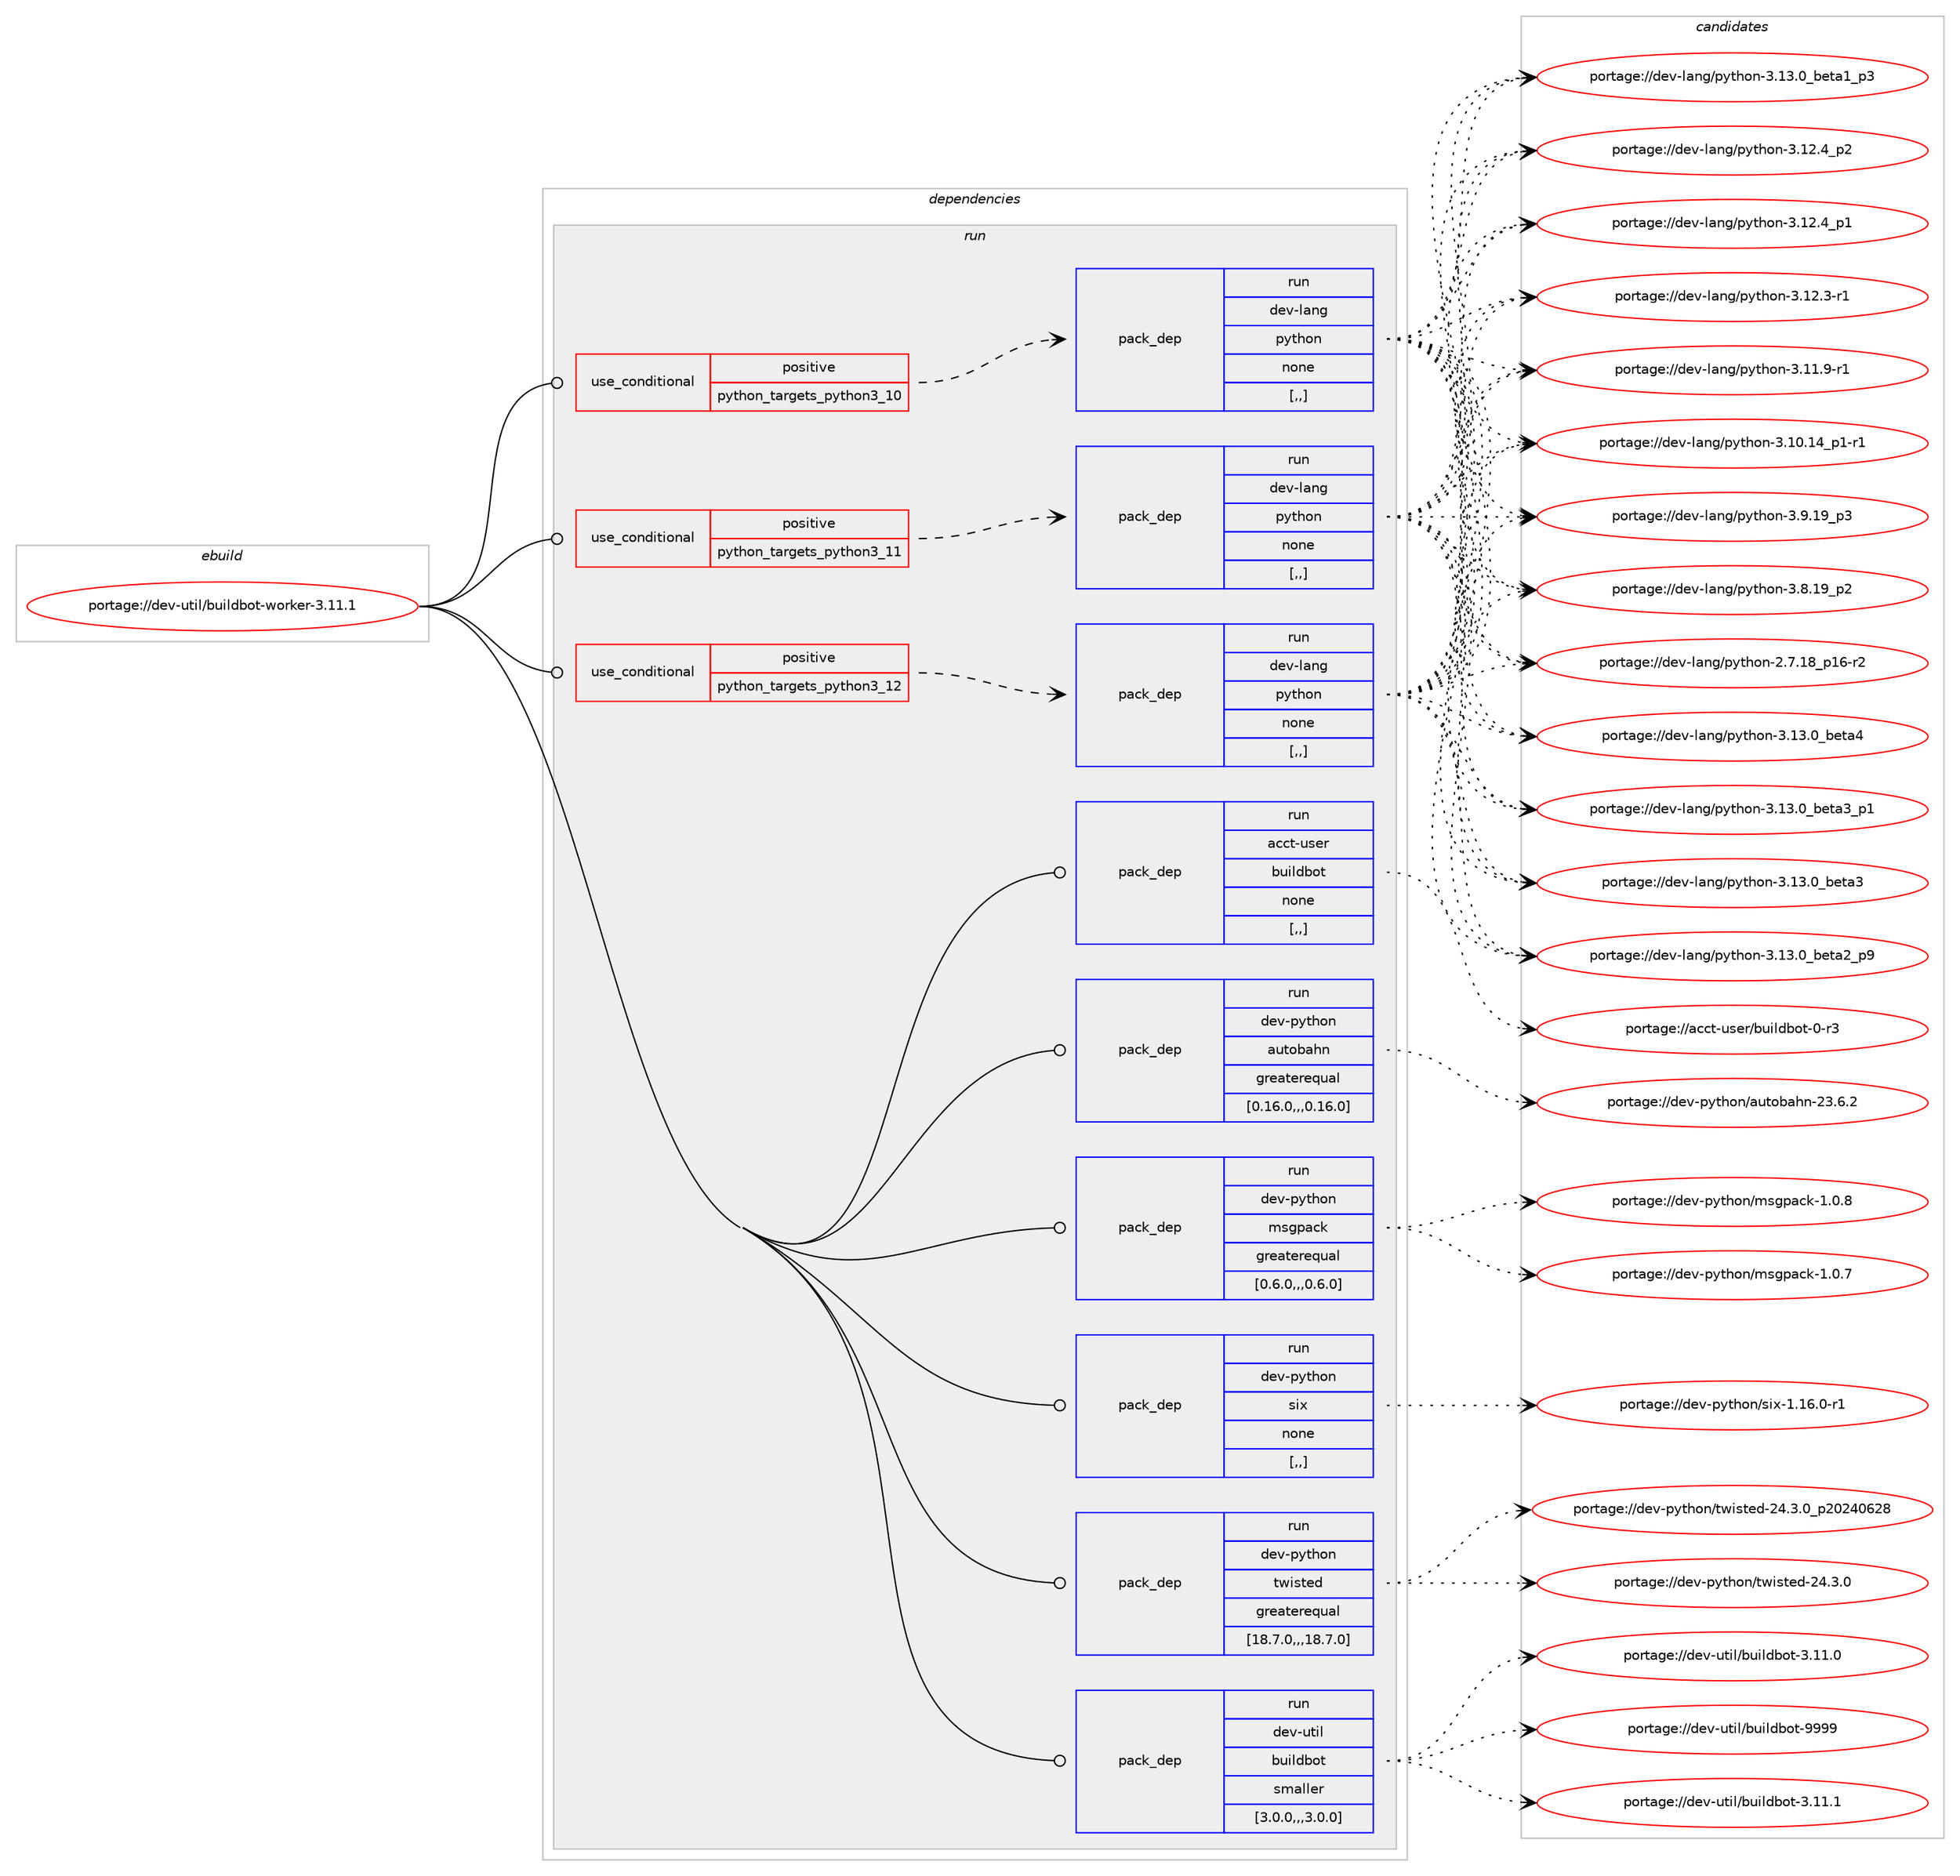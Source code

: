 digraph prolog {

# *************
# Graph options
# *************

newrank=true;
concentrate=true;
compound=true;
graph [rankdir=LR,fontname=Helvetica,fontsize=10,ranksep=1.5];#, ranksep=2.5, nodesep=0.2];
edge  [arrowhead=vee];
node  [fontname=Helvetica,fontsize=10];

# **********
# The ebuild
# **********

subgraph cluster_leftcol {
color=gray;
label=<<i>ebuild</i>>;
id [label="portage://dev-util/buildbot-worker-3.11.1", color=red, width=4, href="../dev-util/buildbot-worker-3.11.1.svg"];
}

# ****************
# The dependencies
# ****************

subgraph cluster_midcol {
color=gray;
label=<<i>dependencies</i>>;
subgraph cluster_compile {
fillcolor="#eeeeee";
style=filled;
label=<<i>compile</i>>;
}
subgraph cluster_compileandrun {
fillcolor="#eeeeee";
style=filled;
label=<<i>compile and run</i>>;
}
subgraph cluster_run {
fillcolor="#eeeeee";
style=filled;
label=<<i>run</i>>;
subgraph cond59336 {
dependency211034 [label=<<TABLE BORDER="0" CELLBORDER="1" CELLSPACING="0" CELLPADDING="4"><TR><TD ROWSPAN="3" CELLPADDING="10">use_conditional</TD></TR><TR><TD>positive</TD></TR><TR><TD>python_targets_python3_10</TD></TR></TABLE>>, shape=none, color=red];
subgraph pack150301 {
dependency211035 [label=<<TABLE BORDER="0" CELLBORDER="1" CELLSPACING="0" CELLPADDING="4" WIDTH="220"><TR><TD ROWSPAN="6" CELLPADDING="30">pack_dep</TD></TR><TR><TD WIDTH="110">run</TD></TR><TR><TD>dev-lang</TD></TR><TR><TD>python</TD></TR><TR><TD>none</TD></TR><TR><TD>[,,]</TD></TR></TABLE>>, shape=none, color=blue];
}
dependency211034:e -> dependency211035:w [weight=20,style="dashed",arrowhead="vee"];
}
id:e -> dependency211034:w [weight=20,style="solid",arrowhead="odot"];
subgraph cond59337 {
dependency211036 [label=<<TABLE BORDER="0" CELLBORDER="1" CELLSPACING="0" CELLPADDING="4"><TR><TD ROWSPAN="3" CELLPADDING="10">use_conditional</TD></TR><TR><TD>positive</TD></TR><TR><TD>python_targets_python3_11</TD></TR></TABLE>>, shape=none, color=red];
subgraph pack150302 {
dependency211037 [label=<<TABLE BORDER="0" CELLBORDER="1" CELLSPACING="0" CELLPADDING="4" WIDTH="220"><TR><TD ROWSPAN="6" CELLPADDING="30">pack_dep</TD></TR><TR><TD WIDTH="110">run</TD></TR><TR><TD>dev-lang</TD></TR><TR><TD>python</TD></TR><TR><TD>none</TD></TR><TR><TD>[,,]</TD></TR></TABLE>>, shape=none, color=blue];
}
dependency211036:e -> dependency211037:w [weight=20,style="dashed",arrowhead="vee"];
}
id:e -> dependency211036:w [weight=20,style="solid",arrowhead="odot"];
subgraph cond59338 {
dependency211038 [label=<<TABLE BORDER="0" CELLBORDER="1" CELLSPACING="0" CELLPADDING="4"><TR><TD ROWSPAN="3" CELLPADDING="10">use_conditional</TD></TR><TR><TD>positive</TD></TR><TR><TD>python_targets_python3_12</TD></TR></TABLE>>, shape=none, color=red];
subgraph pack150303 {
dependency211039 [label=<<TABLE BORDER="0" CELLBORDER="1" CELLSPACING="0" CELLPADDING="4" WIDTH="220"><TR><TD ROWSPAN="6" CELLPADDING="30">pack_dep</TD></TR><TR><TD WIDTH="110">run</TD></TR><TR><TD>dev-lang</TD></TR><TR><TD>python</TD></TR><TR><TD>none</TD></TR><TR><TD>[,,]</TD></TR></TABLE>>, shape=none, color=blue];
}
dependency211038:e -> dependency211039:w [weight=20,style="dashed",arrowhead="vee"];
}
id:e -> dependency211038:w [weight=20,style="solid",arrowhead="odot"];
subgraph pack150304 {
dependency211040 [label=<<TABLE BORDER="0" CELLBORDER="1" CELLSPACING="0" CELLPADDING="4" WIDTH="220"><TR><TD ROWSPAN="6" CELLPADDING="30">pack_dep</TD></TR><TR><TD WIDTH="110">run</TD></TR><TR><TD>acct-user</TD></TR><TR><TD>buildbot</TD></TR><TR><TD>none</TD></TR><TR><TD>[,,]</TD></TR></TABLE>>, shape=none, color=blue];
}
id:e -> dependency211040:w [weight=20,style="solid",arrowhead="odot"];
subgraph pack150305 {
dependency211041 [label=<<TABLE BORDER="0" CELLBORDER="1" CELLSPACING="0" CELLPADDING="4" WIDTH="220"><TR><TD ROWSPAN="6" CELLPADDING="30">pack_dep</TD></TR><TR><TD WIDTH="110">run</TD></TR><TR><TD>dev-python</TD></TR><TR><TD>autobahn</TD></TR><TR><TD>greaterequal</TD></TR><TR><TD>[0.16.0,,,0.16.0]</TD></TR></TABLE>>, shape=none, color=blue];
}
id:e -> dependency211041:w [weight=20,style="solid",arrowhead="odot"];
subgraph pack150306 {
dependency211042 [label=<<TABLE BORDER="0" CELLBORDER="1" CELLSPACING="0" CELLPADDING="4" WIDTH="220"><TR><TD ROWSPAN="6" CELLPADDING="30">pack_dep</TD></TR><TR><TD WIDTH="110">run</TD></TR><TR><TD>dev-python</TD></TR><TR><TD>msgpack</TD></TR><TR><TD>greaterequal</TD></TR><TR><TD>[0.6.0,,,0.6.0]</TD></TR></TABLE>>, shape=none, color=blue];
}
id:e -> dependency211042:w [weight=20,style="solid",arrowhead="odot"];
subgraph pack150307 {
dependency211043 [label=<<TABLE BORDER="0" CELLBORDER="1" CELLSPACING="0" CELLPADDING="4" WIDTH="220"><TR><TD ROWSPAN="6" CELLPADDING="30">pack_dep</TD></TR><TR><TD WIDTH="110">run</TD></TR><TR><TD>dev-python</TD></TR><TR><TD>six</TD></TR><TR><TD>none</TD></TR><TR><TD>[,,]</TD></TR></TABLE>>, shape=none, color=blue];
}
id:e -> dependency211043:w [weight=20,style="solid",arrowhead="odot"];
subgraph pack150308 {
dependency211044 [label=<<TABLE BORDER="0" CELLBORDER="1" CELLSPACING="0" CELLPADDING="4" WIDTH="220"><TR><TD ROWSPAN="6" CELLPADDING="30">pack_dep</TD></TR><TR><TD WIDTH="110">run</TD></TR><TR><TD>dev-python</TD></TR><TR><TD>twisted</TD></TR><TR><TD>greaterequal</TD></TR><TR><TD>[18.7.0,,,18.7.0]</TD></TR></TABLE>>, shape=none, color=blue];
}
id:e -> dependency211044:w [weight=20,style="solid",arrowhead="odot"];
subgraph pack150309 {
dependency211045 [label=<<TABLE BORDER="0" CELLBORDER="1" CELLSPACING="0" CELLPADDING="4" WIDTH="220"><TR><TD ROWSPAN="6" CELLPADDING="30">pack_dep</TD></TR><TR><TD WIDTH="110">run</TD></TR><TR><TD>dev-util</TD></TR><TR><TD>buildbot</TD></TR><TR><TD>smaller</TD></TR><TR><TD>[3.0.0,,,3.0.0]</TD></TR></TABLE>>, shape=none, color=blue];
}
id:e -> dependency211045:w [weight=20,style="solid",arrowhead="odot"];
}
}

# **************
# The candidates
# **************

subgraph cluster_choices {
rank=same;
color=gray;
label=<<i>candidates</i>>;

subgraph choice150301 {
color=black;
nodesep=1;
choice1001011184510897110103471121211161041111104551464951464895981011169752 [label="portage://dev-lang/python-3.13.0_beta4", color=red, width=4,href="../dev-lang/python-3.13.0_beta4.svg"];
choice10010111845108971101034711212111610411111045514649514648959810111697519511249 [label="portage://dev-lang/python-3.13.0_beta3_p1", color=red, width=4,href="../dev-lang/python-3.13.0_beta3_p1.svg"];
choice1001011184510897110103471121211161041111104551464951464895981011169751 [label="portage://dev-lang/python-3.13.0_beta3", color=red, width=4,href="../dev-lang/python-3.13.0_beta3.svg"];
choice10010111845108971101034711212111610411111045514649514648959810111697509511257 [label="portage://dev-lang/python-3.13.0_beta2_p9", color=red, width=4,href="../dev-lang/python-3.13.0_beta2_p9.svg"];
choice10010111845108971101034711212111610411111045514649514648959810111697499511251 [label="portage://dev-lang/python-3.13.0_beta1_p3", color=red, width=4,href="../dev-lang/python-3.13.0_beta1_p3.svg"];
choice100101118451089711010347112121116104111110455146495046529511250 [label="portage://dev-lang/python-3.12.4_p2", color=red, width=4,href="../dev-lang/python-3.12.4_p2.svg"];
choice100101118451089711010347112121116104111110455146495046529511249 [label="portage://dev-lang/python-3.12.4_p1", color=red, width=4,href="../dev-lang/python-3.12.4_p1.svg"];
choice100101118451089711010347112121116104111110455146495046514511449 [label="portage://dev-lang/python-3.12.3-r1", color=red, width=4,href="../dev-lang/python-3.12.3-r1.svg"];
choice100101118451089711010347112121116104111110455146494946574511449 [label="portage://dev-lang/python-3.11.9-r1", color=red, width=4,href="../dev-lang/python-3.11.9-r1.svg"];
choice100101118451089711010347112121116104111110455146494846495295112494511449 [label="portage://dev-lang/python-3.10.14_p1-r1", color=red, width=4,href="../dev-lang/python-3.10.14_p1-r1.svg"];
choice100101118451089711010347112121116104111110455146574649579511251 [label="portage://dev-lang/python-3.9.19_p3", color=red, width=4,href="../dev-lang/python-3.9.19_p3.svg"];
choice100101118451089711010347112121116104111110455146564649579511250 [label="portage://dev-lang/python-3.8.19_p2", color=red, width=4,href="../dev-lang/python-3.8.19_p2.svg"];
choice100101118451089711010347112121116104111110455046554649569511249544511450 [label="portage://dev-lang/python-2.7.18_p16-r2", color=red, width=4,href="../dev-lang/python-2.7.18_p16-r2.svg"];
dependency211035:e -> choice1001011184510897110103471121211161041111104551464951464895981011169752:w [style=dotted,weight="100"];
dependency211035:e -> choice10010111845108971101034711212111610411111045514649514648959810111697519511249:w [style=dotted,weight="100"];
dependency211035:e -> choice1001011184510897110103471121211161041111104551464951464895981011169751:w [style=dotted,weight="100"];
dependency211035:e -> choice10010111845108971101034711212111610411111045514649514648959810111697509511257:w [style=dotted,weight="100"];
dependency211035:e -> choice10010111845108971101034711212111610411111045514649514648959810111697499511251:w [style=dotted,weight="100"];
dependency211035:e -> choice100101118451089711010347112121116104111110455146495046529511250:w [style=dotted,weight="100"];
dependency211035:e -> choice100101118451089711010347112121116104111110455146495046529511249:w [style=dotted,weight="100"];
dependency211035:e -> choice100101118451089711010347112121116104111110455146495046514511449:w [style=dotted,weight="100"];
dependency211035:e -> choice100101118451089711010347112121116104111110455146494946574511449:w [style=dotted,weight="100"];
dependency211035:e -> choice100101118451089711010347112121116104111110455146494846495295112494511449:w [style=dotted,weight="100"];
dependency211035:e -> choice100101118451089711010347112121116104111110455146574649579511251:w [style=dotted,weight="100"];
dependency211035:e -> choice100101118451089711010347112121116104111110455146564649579511250:w [style=dotted,weight="100"];
dependency211035:e -> choice100101118451089711010347112121116104111110455046554649569511249544511450:w [style=dotted,weight="100"];
}
subgraph choice150302 {
color=black;
nodesep=1;
choice1001011184510897110103471121211161041111104551464951464895981011169752 [label="portage://dev-lang/python-3.13.0_beta4", color=red, width=4,href="../dev-lang/python-3.13.0_beta4.svg"];
choice10010111845108971101034711212111610411111045514649514648959810111697519511249 [label="portage://dev-lang/python-3.13.0_beta3_p1", color=red, width=4,href="../dev-lang/python-3.13.0_beta3_p1.svg"];
choice1001011184510897110103471121211161041111104551464951464895981011169751 [label="portage://dev-lang/python-3.13.0_beta3", color=red, width=4,href="../dev-lang/python-3.13.0_beta3.svg"];
choice10010111845108971101034711212111610411111045514649514648959810111697509511257 [label="portage://dev-lang/python-3.13.0_beta2_p9", color=red, width=4,href="../dev-lang/python-3.13.0_beta2_p9.svg"];
choice10010111845108971101034711212111610411111045514649514648959810111697499511251 [label="portage://dev-lang/python-3.13.0_beta1_p3", color=red, width=4,href="../dev-lang/python-3.13.0_beta1_p3.svg"];
choice100101118451089711010347112121116104111110455146495046529511250 [label="portage://dev-lang/python-3.12.4_p2", color=red, width=4,href="../dev-lang/python-3.12.4_p2.svg"];
choice100101118451089711010347112121116104111110455146495046529511249 [label="portage://dev-lang/python-3.12.4_p1", color=red, width=4,href="../dev-lang/python-3.12.4_p1.svg"];
choice100101118451089711010347112121116104111110455146495046514511449 [label="portage://dev-lang/python-3.12.3-r1", color=red, width=4,href="../dev-lang/python-3.12.3-r1.svg"];
choice100101118451089711010347112121116104111110455146494946574511449 [label="portage://dev-lang/python-3.11.9-r1", color=red, width=4,href="../dev-lang/python-3.11.9-r1.svg"];
choice100101118451089711010347112121116104111110455146494846495295112494511449 [label="portage://dev-lang/python-3.10.14_p1-r1", color=red, width=4,href="../dev-lang/python-3.10.14_p1-r1.svg"];
choice100101118451089711010347112121116104111110455146574649579511251 [label="portage://dev-lang/python-3.9.19_p3", color=red, width=4,href="../dev-lang/python-3.9.19_p3.svg"];
choice100101118451089711010347112121116104111110455146564649579511250 [label="portage://dev-lang/python-3.8.19_p2", color=red, width=4,href="../dev-lang/python-3.8.19_p2.svg"];
choice100101118451089711010347112121116104111110455046554649569511249544511450 [label="portage://dev-lang/python-2.7.18_p16-r2", color=red, width=4,href="../dev-lang/python-2.7.18_p16-r2.svg"];
dependency211037:e -> choice1001011184510897110103471121211161041111104551464951464895981011169752:w [style=dotted,weight="100"];
dependency211037:e -> choice10010111845108971101034711212111610411111045514649514648959810111697519511249:w [style=dotted,weight="100"];
dependency211037:e -> choice1001011184510897110103471121211161041111104551464951464895981011169751:w [style=dotted,weight="100"];
dependency211037:e -> choice10010111845108971101034711212111610411111045514649514648959810111697509511257:w [style=dotted,weight="100"];
dependency211037:e -> choice10010111845108971101034711212111610411111045514649514648959810111697499511251:w [style=dotted,weight="100"];
dependency211037:e -> choice100101118451089711010347112121116104111110455146495046529511250:w [style=dotted,weight="100"];
dependency211037:e -> choice100101118451089711010347112121116104111110455146495046529511249:w [style=dotted,weight="100"];
dependency211037:e -> choice100101118451089711010347112121116104111110455146495046514511449:w [style=dotted,weight="100"];
dependency211037:e -> choice100101118451089711010347112121116104111110455146494946574511449:w [style=dotted,weight="100"];
dependency211037:e -> choice100101118451089711010347112121116104111110455146494846495295112494511449:w [style=dotted,weight="100"];
dependency211037:e -> choice100101118451089711010347112121116104111110455146574649579511251:w [style=dotted,weight="100"];
dependency211037:e -> choice100101118451089711010347112121116104111110455146564649579511250:w [style=dotted,weight="100"];
dependency211037:e -> choice100101118451089711010347112121116104111110455046554649569511249544511450:w [style=dotted,weight="100"];
}
subgraph choice150303 {
color=black;
nodesep=1;
choice1001011184510897110103471121211161041111104551464951464895981011169752 [label="portage://dev-lang/python-3.13.0_beta4", color=red, width=4,href="../dev-lang/python-3.13.0_beta4.svg"];
choice10010111845108971101034711212111610411111045514649514648959810111697519511249 [label="portage://dev-lang/python-3.13.0_beta3_p1", color=red, width=4,href="../dev-lang/python-3.13.0_beta3_p1.svg"];
choice1001011184510897110103471121211161041111104551464951464895981011169751 [label="portage://dev-lang/python-3.13.0_beta3", color=red, width=4,href="../dev-lang/python-3.13.0_beta3.svg"];
choice10010111845108971101034711212111610411111045514649514648959810111697509511257 [label="portage://dev-lang/python-3.13.0_beta2_p9", color=red, width=4,href="../dev-lang/python-3.13.0_beta2_p9.svg"];
choice10010111845108971101034711212111610411111045514649514648959810111697499511251 [label="portage://dev-lang/python-3.13.0_beta1_p3", color=red, width=4,href="../dev-lang/python-3.13.0_beta1_p3.svg"];
choice100101118451089711010347112121116104111110455146495046529511250 [label="portage://dev-lang/python-3.12.4_p2", color=red, width=4,href="../dev-lang/python-3.12.4_p2.svg"];
choice100101118451089711010347112121116104111110455146495046529511249 [label="portage://dev-lang/python-3.12.4_p1", color=red, width=4,href="../dev-lang/python-3.12.4_p1.svg"];
choice100101118451089711010347112121116104111110455146495046514511449 [label="portage://dev-lang/python-3.12.3-r1", color=red, width=4,href="../dev-lang/python-3.12.3-r1.svg"];
choice100101118451089711010347112121116104111110455146494946574511449 [label="portage://dev-lang/python-3.11.9-r1", color=red, width=4,href="../dev-lang/python-3.11.9-r1.svg"];
choice100101118451089711010347112121116104111110455146494846495295112494511449 [label="portage://dev-lang/python-3.10.14_p1-r1", color=red, width=4,href="../dev-lang/python-3.10.14_p1-r1.svg"];
choice100101118451089711010347112121116104111110455146574649579511251 [label="portage://dev-lang/python-3.9.19_p3", color=red, width=4,href="../dev-lang/python-3.9.19_p3.svg"];
choice100101118451089711010347112121116104111110455146564649579511250 [label="portage://dev-lang/python-3.8.19_p2", color=red, width=4,href="../dev-lang/python-3.8.19_p2.svg"];
choice100101118451089711010347112121116104111110455046554649569511249544511450 [label="portage://dev-lang/python-2.7.18_p16-r2", color=red, width=4,href="../dev-lang/python-2.7.18_p16-r2.svg"];
dependency211039:e -> choice1001011184510897110103471121211161041111104551464951464895981011169752:w [style=dotted,weight="100"];
dependency211039:e -> choice10010111845108971101034711212111610411111045514649514648959810111697519511249:w [style=dotted,weight="100"];
dependency211039:e -> choice1001011184510897110103471121211161041111104551464951464895981011169751:w [style=dotted,weight="100"];
dependency211039:e -> choice10010111845108971101034711212111610411111045514649514648959810111697509511257:w [style=dotted,weight="100"];
dependency211039:e -> choice10010111845108971101034711212111610411111045514649514648959810111697499511251:w [style=dotted,weight="100"];
dependency211039:e -> choice100101118451089711010347112121116104111110455146495046529511250:w [style=dotted,weight="100"];
dependency211039:e -> choice100101118451089711010347112121116104111110455146495046529511249:w [style=dotted,weight="100"];
dependency211039:e -> choice100101118451089711010347112121116104111110455146495046514511449:w [style=dotted,weight="100"];
dependency211039:e -> choice100101118451089711010347112121116104111110455146494946574511449:w [style=dotted,weight="100"];
dependency211039:e -> choice100101118451089711010347112121116104111110455146494846495295112494511449:w [style=dotted,weight="100"];
dependency211039:e -> choice100101118451089711010347112121116104111110455146574649579511251:w [style=dotted,weight="100"];
dependency211039:e -> choice100101118451089711010347112121116104111110455146564649579511250:w [style=dotted,weight="100"];
dependency211039:e -> choice100101118451089711010347112121116104111110455046554649569511249544511450:w [style=dotted,weight="100"];
}
subgraph choice150304 {
color=black;
nodesep=1;
choice9799991164511711510111447981171051081009811111645484511451 [label="portage://acct-user/buildbot-0-r3", color=red, width=4,href="../acct-user/buildbot-0-r3.svg"];
dependency211040:e -> choice9799991164511711510111447981171051081009811111645484511451:w [style=dotted,weight="100"];
}
subgraph choice150305 {
color=black;
nodesep=1;
choice100101118451121211161041111104797117116111989710411045505146544650 [label="portage://dev-python/autobahn-23.6.2", color=red, width=4,href="../dev-python/autobahn-23.6.2.svg"];
dependency211041:e -> choice100101118451121211161041111104797117116111989710411045505146544650:w [style=dotted,weight="100"];
}
subgraph choice150306 {
color=black;
nodesep=1;
choice10010111845112121116104111110471091151031129799107454946484656 [label="portage://dev-python/msgpack-1.0.8", color=red, width=4,href="../dev-python/msgpack-1.0.8.svg"];
choice10010111845112121116104111110471091151031129799107454946484655 [label="portage://dev-python/msgpack-1.0.7", color=red, width=4,href="../dev-python/msgpack-1.0.7.svg"];
dependency211042:e -> choice10010111845112121116104111110471091151031129799107454946484656:w [style=dotted,weight="100"];
dependency211042:e -> choice10010111845112121116104111110471091151031129799107454946484655:w [style=dotted,weight="100"];
}
subgraph choice150307 {
color=black;
nodesep=1;
choice1001011184511212111610411111047115105120454946495446484511449 [label="portage://dev-python/six-1.16.0-r1", color=red, width=4,href="../dev-python/six-1.16.0-r1.svg"];
dependency211043:e -> choice1001011184511212111610411111047115105120454946495446484511449:w [style=dotted,weight="100"];
}
subgraph choice150308 {
color=black;
nodesep=1;
choice100101118451121211161041111104711611910511511610110045505246514648951125048505248545056 [label="portage://dev-python/twisted-24.3.0_p20240628", color=red, width=4,href="../dev-python/twisted-24.3.0_p20240628.svg"];
choice100101118451121211161041111104711611910511511610110045505246514648 [label="portage://dev-python/twisted-24.3.0", color=red, width=4,href="../dev-python/twisted-24.3.0.svg"];
dependency211044:e -> choice100101118451121211161041111104711611910511511610110045505246514648951125048505248545056:w [style=dotted,weight="100"];
dependency211044:e -> choice100101118451121211161041111104711611910511511610110045505246514648:w [style=dotted,weight="100"];
}
subgraph choice150309 {
color=black;
nodesep=1;
choice100101118451171161051084798117105108100981111164557575757 [label="portage://dev-util/buildbot-9999", color=red, width=4,href="../dev-util/buildbot-9999.svg"];
choice1001011184511711610510847981171051081009811111645514649494649 [label="portage://dev-util/buildbot-3.11.1", color=red, width=4,href="../dev-util/buildbot-3.11.1.svg"];
choice1001011184511711610510847981171051081009811111645514649494648 [label="portage://dev-util/buildbot-3.11.0", color=red, width=4,href="../dev-util/buildbot-3.11.0.svg"];
dependency211045:e -> choice100101118451171161051084798117105108100981111164557575757:w [style=dotted,weight="100"];
dependency211045:e -> choice1001011184511711610510847981171051081009811111645514649494649:w [style=dotted,weight="100"];
dependency211045:e -> choice1001011184511711610510847981171051081009811111645514649494648:w [style=dotted,weight="100"];
}
}

}
